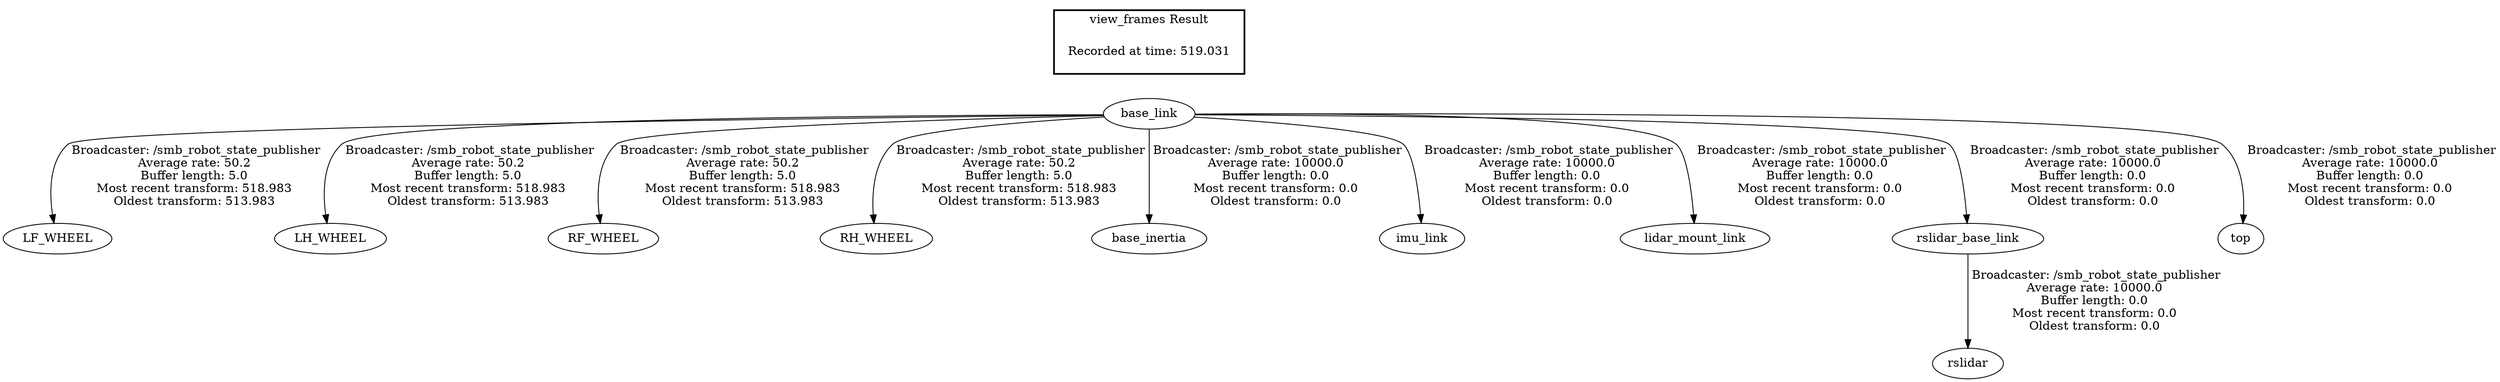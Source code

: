digraph G {
"base_link" -> "LF_WHEEL"[label=" Broadcaster: /smb_robot_state_publisher\nAverage rate: 50.2\nBuffer length: 5.0\nMost recent transform: 518.983\nOldest transform: 513.983\n"];
"base_link" -> "LH_WHEEL"[label=" Broadcaster: /smb_robot_state_publisher\nAverage rate: 50.2\nBuffer length: 5.0\nMost recent transform: 518.983\nOldest transform: 513.983\n"];
"base_link" -> "RF_WHEEL"[label=" Broadcaster: /smb_robot_state_publisher\nAverage rate: 50.2\nBuffer length: 5.0\nMost recent transform: 518.983\nOldest transform: 513.983\n"];
"base_link" -> "RH_WHEEL"[label=" Broadcaster: /smb_robot_state_publisher\nAverage rate: 50.2\nBuffer length: 5.0\nMost recent transform: 518.983\nOldest transform: 513.983\n"];
"base_link" -> "base_inertia"[label=" Broadcaster: /smb_robot_state_publisher\nAverage rate: 10000.0\nBuffer length: 0.0\nMost recent transform: 0.0\nOldest transform: 0.0\n"];
"base_link" -> "imu_link"[label=" Broadcaster: /smb_robot_state_publisher\nAverage rate: 10000.0\nBuffer length: 0.0\nMost recent transform: 0.0\nOldest transform: 0.0\n"];
"base_link" -> "lidar_mount_link"[label=" Broadcaster: /smb_robot_state_publisher\nAverage rate: 10000.0\nBuffer length: 0.0\nMost recent transform: 0.0\nOldest transform: 0.0\n"];
"base_link" -> "rslidar_base_link"[label=" Broadcaster: /smb_robot_state_publisher\nAverage rate: 10000.0\nBuffer length: 0.0\nMost recent transform: 0.0\nOldest transform: 0.0\n"];
"rslidar_base_link" -> "rslidar"[label=" Broadcaster: /smb_robot_state_publisher\nAverage rate: 10000.0\nBuffer length: 0.0\nMost recent transform: 0.0\nOldest transform: 0.0\n"];
"base_link" -> "top"[label=" Broadcaster: /smb_robot_state_publisher\nAverage rate: 10000.0\nBuffer length: 0.0\nMost recent transform: 0.0\nOldest transform: 0.0\n"];
edge [style=invis];
 subgraph cluster_legend { style=bold; color=black; label ="view_frames Result";
"Recorded at time: 519.031"[ shape=plaintext ] ;
}->"base_link";
}